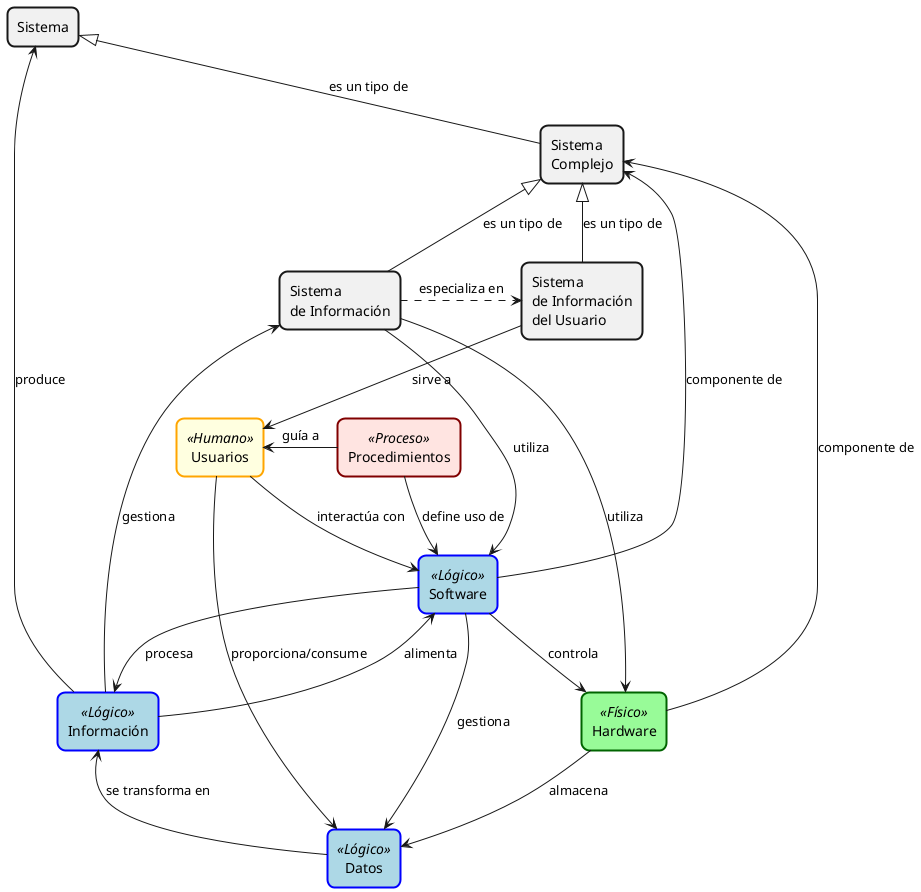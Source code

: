 @startuml

' Definiciones de estilo
skinparam rectangle {
  BackgroundColor<<Físico>> PaleGreen
  BorderColor<<Físico>> DarkGreen
  BackgroundColor<<Lógico>> LightBlue
  BorderColor<<Lógico>> Blue
  BackgroundColor<<Humano>> LightYellow
  BorderColor<<Humano>> Orange
  BackgroundColor<<Proceso>> MistyRose
  BorderColor<<Proceso>> Maroon
  BorderThickness 2
  RoundCorner 15
}

' Definición de la jerarquía principal de sistemas
rectangle "Sistema" as SIST
rectangle "Sistema\nComplejo" as SCOMP
rectangle "Sistema\nde Información" as SI
rectangle "Sistema\nde Información\ndel Usuario" as SIUSR

' Componentes principales del sistema de información
rectangle "Hardware" as HW <<Físico>> 
rectangle "Software" as SW <<Lógico>>
rectangle "Datos" as DAT <<Lógico>>
rectangle "Procedimientos" as PROC <<Proceso>>
rectangle "Usuarios" as USR <<Humano>>
rectangle "Información" as INFO <<Lógico>>

' Relaciones de herencia del diagrama original (preservadas)
SIST <|-d- SCOMP : es un tipo de
SCOMP <|-- SI : es un tipo de
SCOMP <|-- SIUSR : es un tipo de
SIST <-- INFO : produce

' Relaciones originales entre componentes (preservadas)
SCOMP <-- HW : componente de
SCOMP <-- SW : componente de
SI --> HW : utiliza
SI --> SW : utiliza
SI <-- INFO : gestiona
SW --> HW : controla
SW --> INFO : procesa
INFO --> SW : alimenta

' Relaciones adicionales (nuevas)
SI .> SIUSR : especializa en
HW --> DAT : almacena
SW --> DAT : gestiona
DAT -u-> INFO : se transforma en
USR --> SW : interactúa con
USR --> DAT : proporciona/consume
PROC -d-> SW : define uso de
PROC -l-> USR : guía a
SIUSR --> USR : sirve a

@enduml